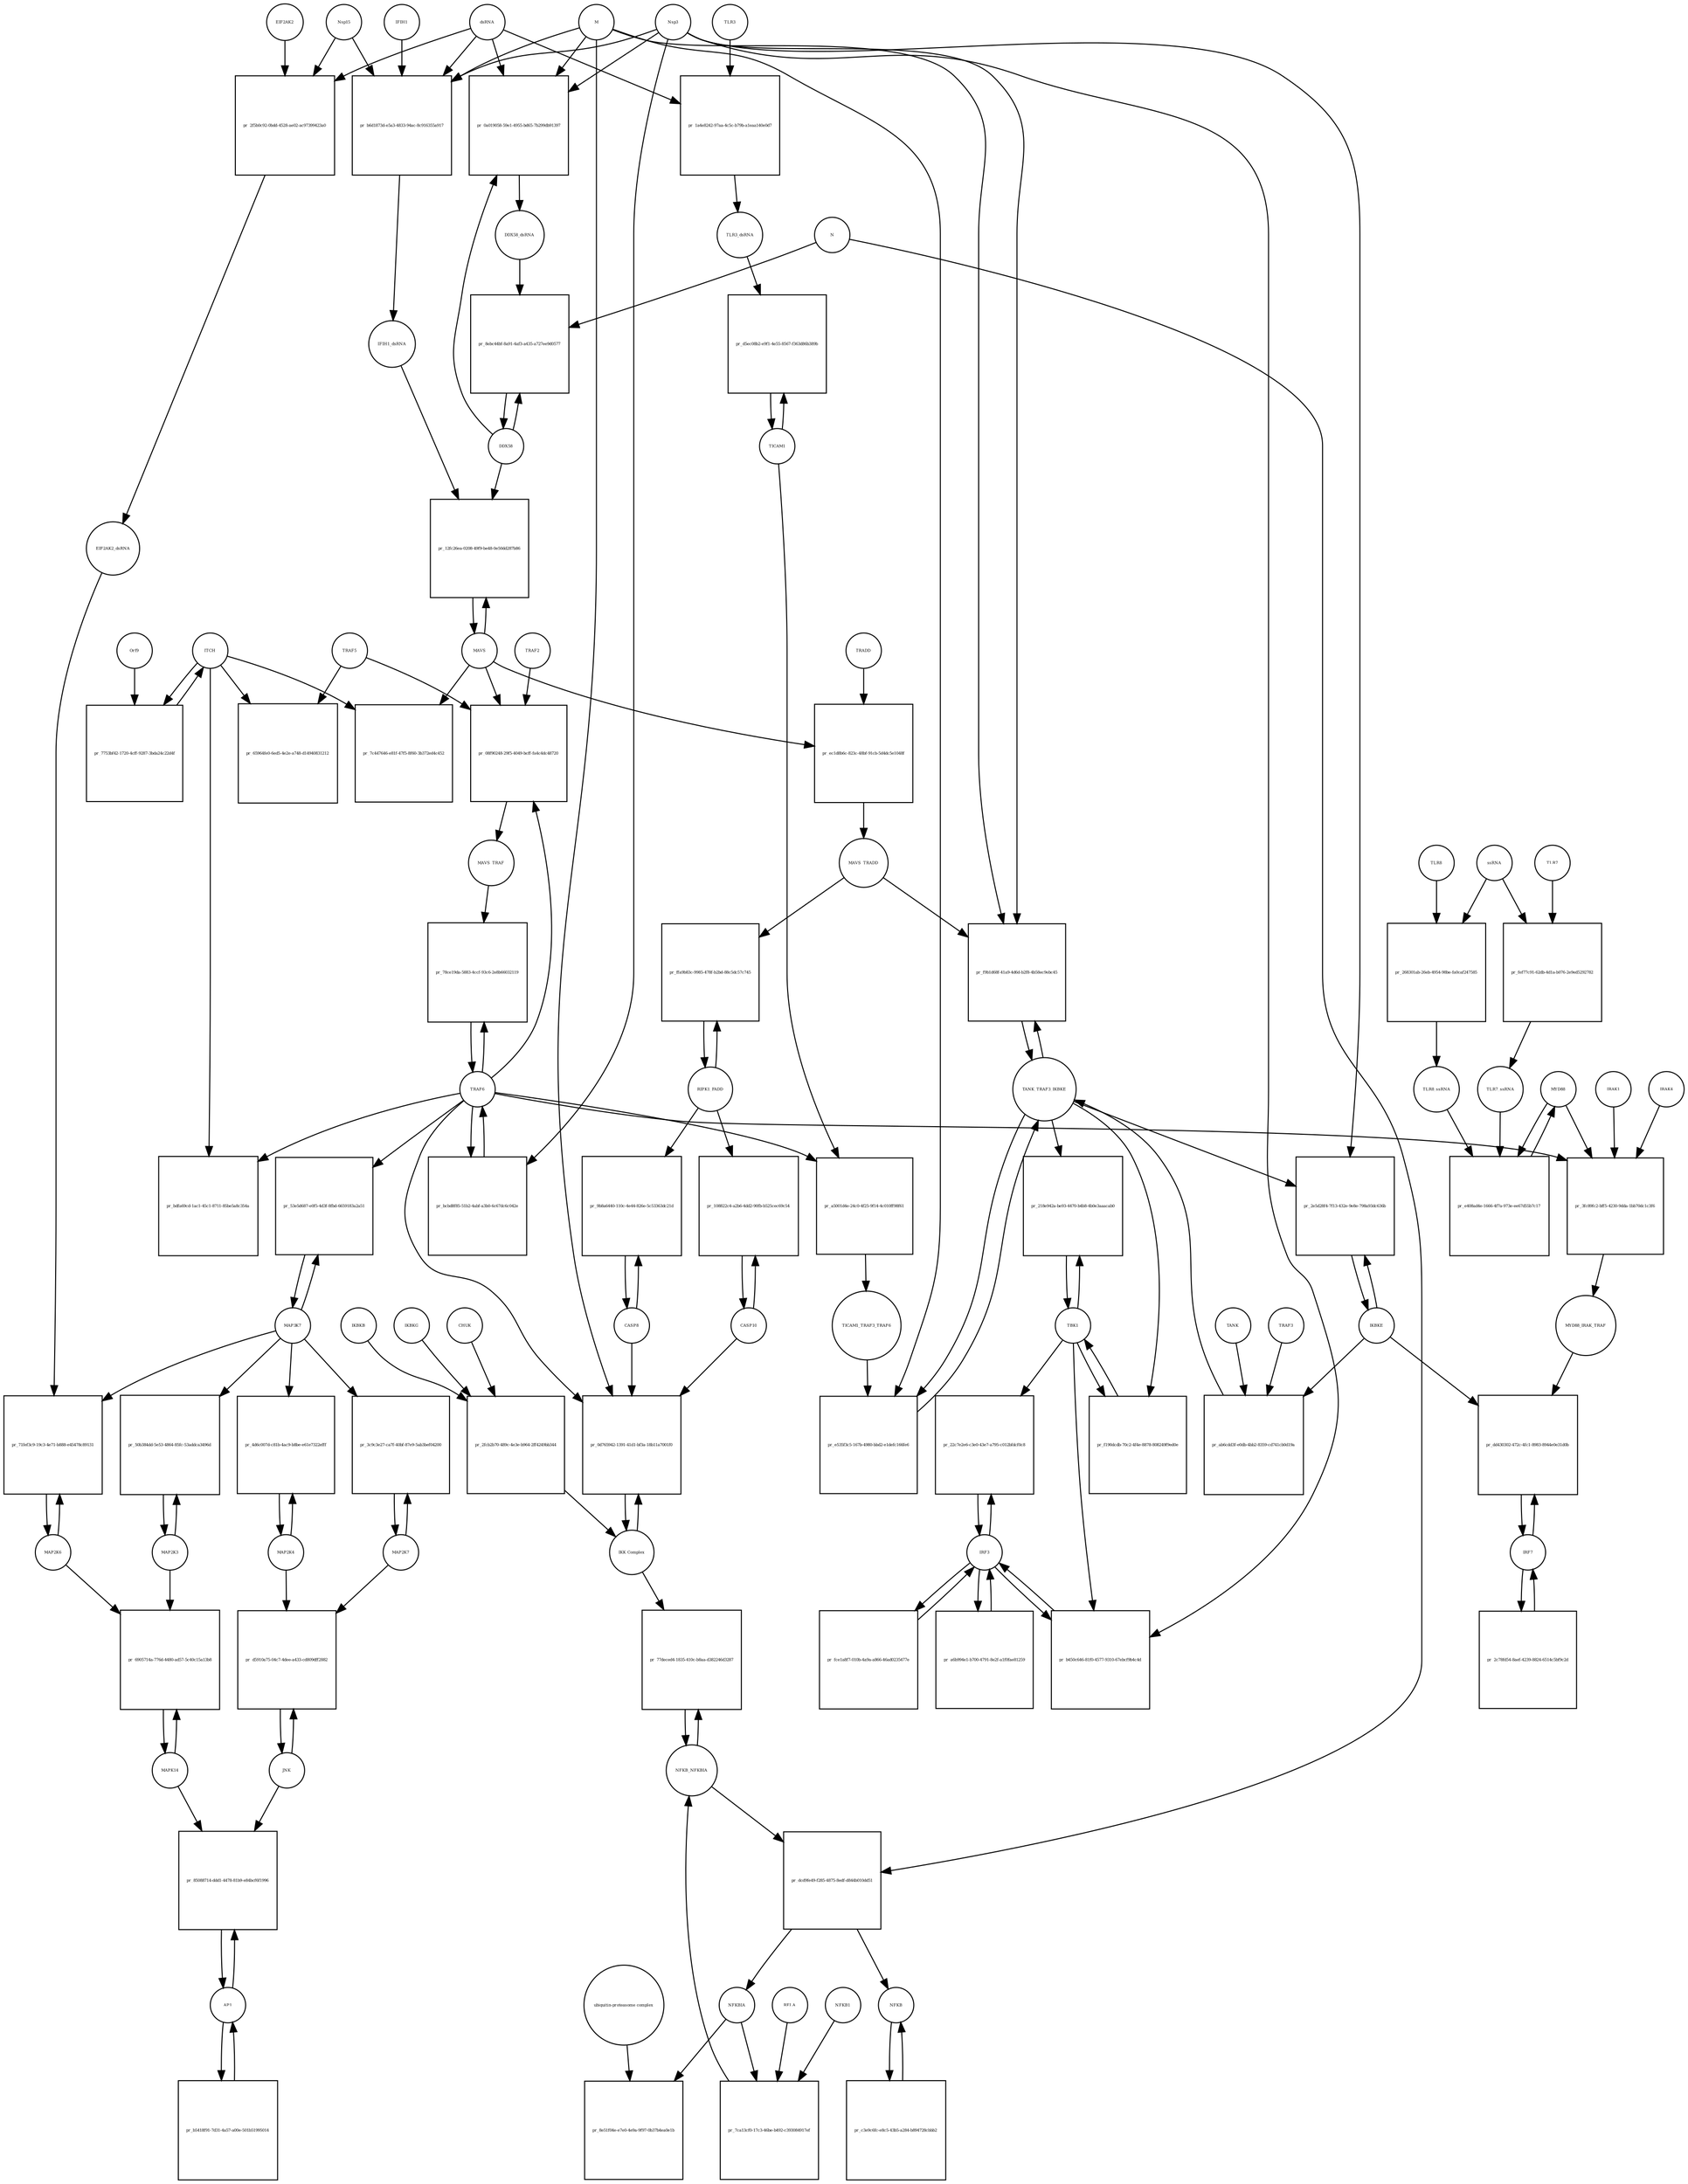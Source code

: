 strict digraph  {
dsRNA [annotation="", bipartite=0, cls="nucleic acid feature", fontsize=4, label=dsRNA, shape=circle];
"pr_0a019058-59e1-4955-bd65-7b299db91397" [annotation="", bipartite=1, cls=process, fontsize=4, label="pr_0a019058-59e1-4955-bd65-7b299db91397", shape=square];
DDX58_dsRNA [annotation="", bipartite=0, cls=complex, fontsize=4, label=DDX58_dsRNA, shape=circle];
M [annotation=urn_miriam_ncbiprotein_1796318601, bipartite=0, cls=macromolecule, fontsize=4, label=M, shape=circle];
Nsp3 [annotation=urn_miriam_ncbiprotein_1802476807, bipartite=0, cls=macromolecule, fontsize=4, label=Nsp3, shape=circle];
DDX58 [annotation=urn_miriam_hgnc_19102, bipartite=0, cls=macromolecule, fontsize=4, label=DDX58, shape=circle];
"pr_b6d1873d-e5a3-4833-94ac-8c916355a917" [annotation="", bipartite=1, cls=process, fontsize=4, label="pr_b6d1873d-e5a3-4833-94ac-8c916355a917", shape=square];
IFIH1_dsRNA [annotation="", bipartite=0, cls=complex, fontsize=4, label=IFIH1_dsRNA, shape=circle];
Nsp15 [annotation=urn_miriam_ncbiprotein_1802476818, bipartite=0, cls=macromolecule, fontsize=4, label=Nsp15, shape=circle];
IFIH1 [annotation=urn_miriam_hgnc_18873, bipartite=0, cls=macromolecule, fontsize=4, label=IFIH1, shape=circle];
"pr_8ebc44bf-8a91-4af3-a435-a727ee9d0577" [annotation="", bipartite=1, cls=process, fontsize=4, label="pr_8ebc44bf-8a91-4af3-a435-a727ee9d0577", shape=square];
N [annotation=urn_miriam_ncbiprotein_1798174255, bipartite=0, cls=macromolecule, fontsize=4, label=N, shape=circle];
MAVS [annotation=urn_miriam_hgnc_29233, bipartite=0, cls="macromolecule multimer", fontsize=4, label=MAVS, shape=circle];
"pr_12fc26ea-0208-49f9-be48-0e50dd287b86" [annotation="", bipartite=1, cls=process, fontsize=4, label="pr_12fc26ea-0208-49f9-be48-0e50dd287b86", shape=square];
NFKBIA [annotation=urn_miriam_hgnc_7797, bipartite=0, cls=macromolecule, fontsize=4, label=NFKBIA, shape=circle];
"pr_8e51f04e-e7e0-4e9a-9f97-0b37b4ea0e1b" [annotation="", bipartite=1, cls=process, fontsize=4, label="pr_8e51f04e-e7e0-4e9a-9f97-0b37b4ea0e1b", shape=square];
"ubiquitin-proteasome complex" [annotation="", bipartite=0, cls=complex, fontsize=4, label="ubiquitin-proteasome complex", shape=circle];
IRF3 [annotation=urn_miriam_hgnc_6118, bipartite=0, cls=macromolecule, fontsize=4, label=IRF3, shape=circle];
"pr_22c7e2e6-c3e0-43e7-a795-c012bfdcf0c8" [annotation="", bipartite=1, cls=process, fontsize=4, label="pr_22c7e2e6-c3e0-43e7-a795-c012bfdcf0c8", shape=square];
TBK1 [annotation="", bipartite=0, cls=macromolecule, fontsize=4, label=TBK1, shape=circle];
"pr_b450c646-81f0-4577-9310-67ebcf9b4c4d" [annotation="", bipartite=1, cls=process, fontsize=4, label="pr_b450c646-81f0-4577-9310-67ebcf9b4c4d", shape=square];
IRF7 [annotation=urn_miriam_hgnc_6122, bipartite=0, cls="macromolecule multimer", fontsize=4, label=IRF7, shape=circle];
"pr_dd430302-472c-4fc1-8983-8944e0e31d0b" [annotation="", bipartite=1, cls=process, fontsize=4, label="pr_dd430302-472c-4fc1-8983-8944e0e31d0b", shape=square];
IKBKE [annotation=urn_miriam_hgnc_14552, bipartite=0, cls=macromolecule, fontsize=4, label=IKBKE, shape=circle];
MYD88_IRAK_TRAF [annotation="", bipartite=0, cls=complex, fontsize=4, label=MYD88_IRAK_TRAF, shape=circle];
TRAF6 [annotation=urn_miriam_hgnc_12036, bipartite=0, cls=macromolecule, fontsize=4, label=TRAF6, shape=circle];
"pr_78ce19da-5883-4ccf-93c6-2e8b66032119" [annotation="", bipartite=1, cls=process, fontsize=4, label="pr_78ce19da-5883-4ccf-93c6-2e8b66032119", shape=square];
MAVS_TRAF [annotation="", bipartite=0, cls=complex, fontsize=4, label=MAVS_TRAF, shape=circle];
"pr_7c447646-e81f-47f5-8f60-3b372ed4c452" [annotation="", bipartite=1, cls=process, fontsize=4, label="pr_7c447646-e81f-47f5-8f60-3b372ed4c452", shape=square];
ITCH [annotation="", bipartite=0, cls=macromolecule, fontsize=4, label=ITCH, shape=circle];
TRAF5 [annotation=urn_miriam_hgnc_12035, bipartite=0, cls=macromolecule, fontsize=4, label=TRAF5, shape=circle];
"pr_65964fe0-6ed5-4e2e-a748-d14940831212" [annotation="", bipartite=1, cls=process, fontsize=4, label="pr_65964fe0-6ed5-4e2e-a748-d14940831212", shape=square];
"pr_bdfa69cd-1ac1-45c1-8711-85be5a8c354a" [annotation="", bipartite=1, cls=process, fontsize=4, label="pr_bdfa69cd-1ac1-45c1-8711-85be5a8c354a", shape=square];
TICAM1 [annotation=urn_miriam_hgnc_18348, bipartite=0, cls=macromolecule, fontsize=4, label=TICAM1, shape=circle];
"pr_d5ec08b2-e9f1-4e55-8567-f363d86b389b" [annotation="", bipartite=1, cls=process, fontsize=4, label="pr_d5ec08b2-e9f1-4e55-8567-f363d86b389b", shape=square];
TLR3_dsRNA [annotation="", bipartite=0, cls=complex, fontsize=4, label=TLR3_dsRNA, shape=circle];
TLR3 [annotation=urn_miriam_hgnc_11849, bipartite=0, cls="macromolecule multimer", fontsize=4, label=TLR3, shape=circle];
"pr_1a4e8242-97aa-4c5c-b79b-a1eaa140e0d7" [annotation="", bipartite=1, cls=process, fontsize=4, label="pr_1a4e8242-97aa-4c5c-b79b-a1eaa140e0d7", shape=square];
"pr_a5001d4e-24c0-4f25-9f14-4c010ff98f61" [annotation="", bipartite=1, cls=process, fontsize=4, label="pr_a5001d4e-24c0-4f25-9f14-4c010ff98f61", shape=square];
TICAM1_TRAF3_TRAF6 [annotation="", bipartite=0, cls=complex, fontsize=4, label=TICAM1_TRAF3_TRAF6, shape=circle];
TANK_TRAF3_IKBKE [annotation="", bipartite=0, cls=complex, fontsize=4, label=TANK_TRAF3_IKBKE, shape=circle];
"pr_e535f3c5-167b-4980-bbd2-e1defc166fe6" [annotation="", bipartite=1, cls=process, fontsize=4, label="pr_e535f3c5-167b-4980-bbd2-e1defc166fe6", shape=square];
"pr_218e942a-be93-4470-b4b8-4b0e3aaacab0" [annotation="", bipartite=1, cls=process, fontsize=4, label="pr_218e942a-be93-4470-b4b8-4b0e3aaacab0", shape=square];
"pr_2e5d28f4-7f13-432e-9e8e-798a93dc636b" [annotation="", bipartite=1, cls=process, fontsize=4, label="pr_2e5d28f4-7f13-432e-9e8e-798a93dc636b", shape=square];
MYD88 [annotation="", bipartite=0, cls=macromolecule, fontsize=4, label=MYD88, shape=circle];
"pr_3fc89fc2-bff5-4230-9dda-1bb70dc1c3f6" [annotation="", bipartite=1, cls=process, fontsize=4, label="pr_3fc89fc2-bff5-4230-9dda-1bb70dc1c3f6", shape=square];
IRAK1 [annotation=urn_miriam_hgnc_6112, bipartite=0, cls=macromolecule, fontsize=4, label=IRAK1, shape=circle];
IRAK4 [annotation=urn_miriam_hgnc_17967, bipartite=0, cls=macromolecule, fontsize=4, label=IRAK4, shape=circle];
TLR7 [annotation=urn_miriam_hgnc_15631, bipartite=0, cls=macromolecule, fontsize=4, label=TLR7, shape=circle];
"pr_fef77c91-62db-4d1a-b076-2e9ed5292782" [annotation="", bipartite=1, cls=process, fontsize=4, label="pr_fef77c91-62db-4d1a-b076-2e9ed5292782", shape=square];
TLR7_ssRNA [annotation="", bipartite=0, cls=complex, fontsize=4, label=TLR7_ssRNA, shape=circle];
ssRNA [annotation="", bipartite=0, cls="nucleic acid feature", fontsize=4, label=ssRNA, shape=circle];
TLR8 [annotation=urn_miriam_hgnc_15632, bipartite=0, cls=macromolecule, fontsize=4, label=TLR8, shape=circle];
"pr_268301ab-26eb-4954-98be-fa0caf247585" [annotation="", bipartite=1, cls=process, fontsize=4, label="pr_268301ab-26eb-4954-98be-fa0caf247585", shape=square];
TLR8_ssRNA [annotation="", bipartite=0, cls=complex, fontsize=4, label=TLR8_ssRNA, shape=circle];
"pr_e408ad4e-1666-4f7a-973e-ee67d55b7c17" [annotation="", bipartite=1, cls=process, fontsize=4, label="pr_e408ad4e-1666-4f7a-973e-ee67d55b7c17", shape=square];
MAP3K7 [annotation="", bipartite=0, cls=macromolecule, fontsize=4, label=MAP3K7, shape=circle];
"pr_53e5d687-e0f5-4d3f-8fbd-6659183a2a51" [annotation="", bipartite=1, cls=process, fontsize=4, label="pr_53e5d687-e0f5-4d3f-8fbd-6659183a2a51", shape=square];
TRAF2 [annotation=urn_miriam_hgnc_12032, bipartite=0, cls=macromolecule, fontsize=4, label=TRAF2, shape=circle];
"pr_08f90248-29f5-4049-bcff-fa4c4dc48720" [annotation="", bipartite=1, cls=process, fontsize=4, label="pr_08f90248-29f5-4049-bcff-fa4c4dc48720", shape=square];
"pr_7753bf42-1720-4cff-9287-3bda24c22d4f" [annotation="", bipartite=1, cls=process, fontsize=4, label="pr_7753bf42-1720-4cff-9287-3bda24c22d4f", shape=square];
Orf9 [annotation=urn_miriam_uniprot_P59636, bipartite=0, cls=macromolecule, fontsize=4, label=Orf9, shape=circle];
"pr_ec1d8b6c-823c-48bf-91cb-5d4dc5e1048f" [annotation="", bipartite=1, cls=process, fontsize=4, label="pr_ec1d8b6c-823c-48bf-91cb-5d4dc5e1048f", shape=square];
MAVS_TRADD [annotation="", bipartite=0, cls=complex, fontsize=4, label=MAVS_TRADD, shape=circle];
TRADD [annotation=urn_miriam_hgnc_12030, bipartite=0, cls=macromolecule, fontsize=4, label=TRADD, shape=circle];
"pr_bcbd8f85-51b2-4abf-a3b0-6c67dc6c042e" [annotation="", bipartite=1, cls=process, fontsize=4, label="pr_bcbd8f85-51b2-4abf-a3b0-6c67dc6c042e", shape=square];
AP1 [annotation="", bipartite=0, cls=complex, fontsize=4, label=AP1, shape=circle];
"pr_85088714-ddd1-4478-81b9-e84bcf6f1996" [annotation="", bipartite=1, cls=process, fontsize=4, label="pr_85088714-ddd1-4478-81b9-e84bcf6f1996", shape=square];
MAPK14 [annotation="", bipartite=0, cls=macromolecule, fontsize=4, label=MAPK14, shape=circle];
JNK [annotation="", bipartite=0, cls=complex, fontsize=4, label=JNK, shape=circle];
"pr_d5910a75-04c7-4dee-a433-cd809dff2882" [annotation="", bipartite=1, cls=process, fontsize=4, label="pr_d5910a75-04c7-4dee-a433-cd809dff2882", shape=square];
MAP2K7 [annotation="", bipartite=0, cls=macromolecule, fontsize=4, label=MAP2K7, shape=circle];
MAP2K4 [annotation="", bipartite=0, cls=macromolecule, fontsize=4, label=MAP2K4, shape=circle];
"pr_4d6c007d-c81b-4ac9-b8be-e61e7322efff" [annotation="", bipartite=1, cls=process, fontsize=4, label="pr_4d6c007d-c81b-4ac9-b8be-e61e7322efff", shape=square];
"pr_3c9c3e27-ca7f-40bf-87e9-5ab3bef04200" [annotation="", bipartite=1, cls=process, fontsize=4, label="pr_3c9c3e27-ca7f-40bf-87e9-5ab3bef04200", shape=square];
MAP2K3 [annotation="", bipartite=0, cls=macromolecule, fontsize=4, label=MAP2K3, shape=circle];
"pr_50b384dd-5e53-4864-85fc-53addca3496d" [annotation="", bipartite=1, cls=process, fontsize=4, label="pr_50b384dd-5e53-4864-85fc-53addca3496d", shape=square];
MAP2K6 [annotation="", bipartite=0, cls=macromolecule, fontsize=4, label=MAP2K6, shape=circle];
"pr_71fef3c9-19c3-4e71-b888-e45478c89131" [annotation="", bipartite=1, cls=process, fontsize=4, label="pr_71fef3c9-19c3-4e71-b888-e45478c89131", shape=square];
EIF2AK2_dsRNA [annotation="", bipartite=0, cls=complex, fontsize=4, label=EIF2AK2_dsRNA, shape=circle];
"pr_2f5b0c92-0bdd-4528-ae02-ac97399423a0" [annotation="", bipartite=1, cls=process, fontsize=4, label="pr_2f5b0c92-0bdd-4528-ae02-ac97399423a0", shape=square];
EIF2AK2 [annotation=urn_miriam_hgnc_9437, bipartite=0, cls=macromolecule, fontsize=4, label=EIF2AK2, shape=circle];
RIPK1_FADD [annotation="", bipartite=0, cls=complex, fontsize=4, label=RIPK1_FADD, shape=circle];
"pr_ffa9b83c-9985-478f-b2bd-88c5dc57c745" [annotation="", bipartite=1, cls=process, fontsize=4, label="pr_ffa9b83c-9985-478f-b2bd-88c5dc57c745", shape=square];
CASP8 [annotation="", bipartite=0, cls=macromolecule, fontsize=4, label=CASP8, shape=circle];
"pr_9b8a6440-110c-4e44-826e-5c53363dc21d" [annotation="", bipartite=1, cls=process, fontsize=4, label="pr_9b8a6440-110c-4e44-826e-5c53363dc21d", shape=square];
CASP10 [annotation="", bipartite=0, cls=macromolecule, fontsize=4, label=CASP10, shape=circle];
"pr_108822c4-a2b6-4dd2-90fb-b525cec69c54" [annotation="", bipartite=1, cls=process, fontsize=4, label="pr_108822c4-a2b6-4dd2-90fb-b525cec69c54", shape=square];
NFKB_NFKBIA [annotation="", bipartite=0, cls=complex, fontsize=4, label=NFKB_NFKBIA, shape=circle];
"pr_77deced4-1835-410c-b8aa-d382246d3287" [annotation="", bipartite=1, cls=process, fontsize=4, label="pr_77deced4-1835-410c-b8aa-d382246d3287", shape=square];
"IKK Complex" [annotation="", bipartite=0, cls=complex, fontsize=4, label="IKK Complex", shape=circle];
"pr_dcd9fe49-f285-4875-8edf-d844b010dd51" [annotation="", bipartite=1, cls=process, fontsize=4, label="pr_dcd9fe49-f285-4875-8edf-d844b010dd51", shape=square];
NFKB [annotation="", bipartite=0, cls=complex, fontsize=4, label=NFKB, shape=circle];
"pr_0d765942-1391-41d1-bf3a-18b11a7001f0" [annotation="", bipartite=1, cls=process, fontsize=4, label="pr_0d765942-1391-41d1-bf3a-18b11a7001f0", shape=square];
"pr_7ca13cf0-17c3-46be-b492-c393084917ef" [annotation="", bipartite=1, cls=process, fontsize=4, label="pr_7ca13cf0-17c3-46be-b492-c393084917ef", shape=square];
RELA [annotation="", bipartite=0, cls=macromolecule, fontsize=4, label=RELA, shape=circle];
NFKB1 [annotation="", bipartite=0, cls=macromolecule, fontsize=4, label=NFKB1, shape=circle];
IKBKG [annotation="", bipartite=0, cls=macromolecule, fontsize=4, label=IKBKG, shape=circle];
"pr_2fcb2b70-489c-4e3e-b964-2ff4249bb344" [annotation="", bipartite=1, cls=process, fontsize=4, label="pr_2fcb2b70-489c-4e3e-b964-2ff4249bb344", shape=square];
CHUK [annotation="", bipartite=0, cls=macromolecule, fontsize=4, label=CHUK, shape=circle];
IKBKB [annotation="", bipartite=0, cls=macromolecule, fontsize=4, label=IKBKB, shape=circle];
"pr_f9b1d68f-41a9-4d6d-b2f8-4b58ec9ebc45" [annotation="", bipartite=1, cls=process, fontsize=4, label="pr_f9b1d68f-41a9-4d6d-b2f8-4b58ec9ebc45", shape=square];
"pr_f190dcdb-70c2-4f4e-8878-808249f9ed0e" [annotation="", bipartite=1, cls=process, fontsize=4, label="pr_f190dcdb-70c2-4f4e-8878-808249f9ed0e", shape=square];
"pr_6905714a-776d-4480-ad57-5c40c15a13b8" [annotation="", bipartite=1, cls=process, fontsize=4, label="pr_6905714a-776d-4480-ad57-5c40c15a13b8", shape=square];
TRAF3 [annotation="", bipartite=0, cls=macromolecule, fontsize=4, label=TRAF3, shape=circle];
"pr_ab6cdd3f-e0db-4bb2-8359-cd741cb0d19a" [annotation="", bipartite=1, cls=process, fontsize=4, label="pr_ab6cdd3f-e0db-4bb2-8359-cd741cb0d19a", shape=square];
TANK [annotation="", bipartite=0, cls=macromolecule, fontsize=4, label=TANK, shape=circle];
"pr_b5418f91-7d31-4a57-a00e-501b51995014" [annotation="", bipartite=1, cls=process, fontsize=4, label="pr_b5418f91-7d31-4a57-a00e-501b51995014", shape=square];
"pr_2c78fd54-8aef-4239-8824-6514c5bf9c2d" [annotation="", bipartite=1, cls=process, fontsize=4, label="pr_2c78fd54-8aef-4239-8824-6514c5bf9c2d", shape=square];
"pr_fce1a8f7-010b-4a9a-a866-46ad0235477e" [annotation="", bipartite=1, cls=process, fontsize=4, label="pr_fce1a8f7-010b-4a9a-a866-46ad0235477e", shape=square];
"pr_c3e9c6fc-e8c5-43b5-a284-b894728cbbb2" [annotation="", bipartite=1, cls=process, fontsize=4, label="pr_c3e9c6fc-e8c5-43b5-a284-b894728cbbb2", shape=square];
"pr_a6b994e1-b700-4791-8e2f-a1f0fae81259" [annotation="", bipartite=1, cls=process, fontsize=4, label="pr_a6b994e1-b700-4791-8e2f-a1f0fae81259", shape=square];
dsRNA -> "pr_0a019058-59e1-4955-bd65-7b299db91397"  [annotation="", interaction_type=consumption];
dsRNA -> "pr_b6d1873d-e5a3-4833-94ac-8c916355a917"  [annotation="", interaction_type=consumption];
dsRNA -> "pr_1a4e8242-97aa-4c5c-b79b-a1eaa140e0d7"  [annotation="", interaction_type=consumption];
dsRNA -> "pr_2f5b0c92-0bdd-4528-ae02-ac97399423a0"  [annotation="", interaction_type=consumption];
"pr_0a019058-59e1-4955-bd65-7b299db91397" -> DDX58_dsRNA  [annotation="", interaction_type=production];
DDX58_dsRNA -> "pr_8ebc44bf-8a91-4af3-a435-a727ee9d0577"  [annotation="urn_miriam_pubmed_25581309|urn_miriam_pubmed_28148787|urn_miriam_taxonomy_694009", interaction_type=catalysis];
M -> "pr_0a019058-59e1-4955-bd65-7b299db91397"  [annotation="urn_miriam_pubmed_20303872|urn_miriam_pubmed_19380580|urn_miriam_pubmed_31226023|urn_miriam_taxonomy_694009", interaction_type=inhibition];
M -> "pr_b6d1873d-e5a3-4833-94ac-8c916355a917"  [annotation="urn_miriam_pubmed_28484023|urn_miriam_pubmed_19380580|urn_miriam_pubmed_31226023|urn_miriam_taxonomy_694009", interaction_type=inhibition];
M -> "pr_e535f3c5-167b-4980-bbd2-e1defc166fe6"  [annotation="urn_miriam_pubmed_19380580|urn_miriam_pubmed_19366914|urn_miriam_taxonomy_694009", interaction_type=inhibition];
M -> "pr_0d765942-1391-41d1-bf3a-18b11a7001f0"  [annotation="urn_miriam_pubmed_19366914|urn_miriam_pubmed_20303872|urn_miriam_pubmed_17705188|urn_miriam_pubmed_694009", interaction_type=inhibition];
M -> "pr_f9b1d68f-41a9-4d6d-b2f8-4b58ec9ebc45"  [annotation="urn_miriam_pubmed_19366914|urn_miriam_pubmed_27164085|urn_miriam_pubmed_19380580|urn_miriam_taxonomy_694009", interaction_type=inhibition];
Nsp3 -> "pr_0a019058-59e1-4955-bd65-7b299db91397"  [annotation="urn_miriam_pubmed_20303872|urn_miriam_pubmed_19380580|urn_miriam_pubmed_31226023|urn_miriam_taxonomy_694009", interaction_type=inhibition];
Nsp3 -> "pr_b6d1873d-e5a3-4833-94ac-8c916355a917"  [annotation="urn_miriam_pubmed_28484023|urn_miriam_pubmed_19380580|urn_miriam_pubmed_31226023|urn_miriam_taxonomy_694009", interaction_type=inhibition];
Nsp3 -> "pr_b450c646-81f0-4577-9310-67ebcf9b4c4d"  [annotation="urn_miriam_pubmed_17761676|urn_miriam_pubmed_31226023|urn_miriam_taxonomy_694009", interaction_type=inhibition];
Nsp3 -> "pr_2e5d28f4-7f13-432e-9e8e-798a93dc636b"  [annotation="urn_miriam_pubmed_20303872|urn_miriam_pubmed_31226023|urn_miriam_taxonomy_694009", interaction_type=inhibition];
Nsp3 -> "pr_bcbd8f85-51b2-4abf-a3b0-6c67dc6c042e"  [annotation="urn_miriam_pubmed_27164085|urn_miriam_taxonomy_694009", interaction_type=catalysis];
Nsp3 -> "pr_f9b1d68f-41a9-4d6d-b2f8-4b58ec9ebc45"  [annotation="urn_miriam_pubmed_19366914|urn_miriam_pubmed_27164085|urn_miriam_pubmed_19380580|urn_miriam_taxonomy_694009", interaction_type=inhibition];
DDX58 -> "pr_0a019058-59e1-4955-bd65-7b299db91397"  [annotation="", interaction_type=consumption];
DDX58 -> "pr_8ebc44bf-8a91-4af3-a435-a727ee9d0577"  [annotation="", interaction_type=consumption];
DDX58 -> "pr_12fc26ea-0208-49f9-be48-0e50dd287b86"  [annotation=urn_miriam_pubmed_25581309, interaction_type=catalysis];
"pr_b6d1873d-e5a3-4833-94ac-8c916355a917" -> IFIH1_dsRNA  [annotation="", interaction_type=production];
IFIH1_dsRNA -> "pr_12fc26ea-0208-49f9-be48-0e50dd287b86"  [annotation=urn_miriam_pubmed_25581309, interaction_type=catalysis];
Nsp15 -> "pr_b6d1873d-e5a3-4833-94ac-8c916355a917"  [annotation="urn_miriam_pubmed_28484023|urn_miriam_pubmed_19380580|urn_miriam_pubmed_31226023|urn_miriam_taxonomy_694009", interaction_type=inhibition];
Nsp15 -> "pr_2f5b0c92-0bdd-4528-ae02-ac97399423a0"  [annotation="urn_miriam_pubmed_28484023|urn_miriam_pubmed_19366914|urn_miriam_taxonomy_694009", interaction_type=inhibition];
IFIH1 -> "pr_b6d1873d-e5a3-4833-94ac-8c916355a917"  [annotation="", interaction_type=consumption];
"pr_8ebc44bf-8a91-4af3-a435-a727ee9d0577" -> DDX58  [annotation="", interaction_type=production];
N -> "pr_8ebc44bf-8a91-4af3-a435-a727ee9d0577"  [annotation="urn_miriam_pubmed_25581309|urn_miriam_pubmed_28148787|urn_miriam_taxonomy_694009", interaction_type=inhibition];
N -> "pr_dcd9fe49-f285-4875-8edf-d844b010dd51"  [annotation="urn_miriam_pubmed_16143815|urn_miriam_taxonomy_694009", interaction_type=stimulation];
MAVS -> "pr_12fc26ea-0208-49f9-be48-0e50dd287b86"  [annotation="", interaction_type=consumption];
MAVS -> "pr_7c447646-e81f-47f5-8f60-3b372ed4c452"  [annotation="", interaction_type=consumption];
MAVS -> "pr_08f90248-29f5-4049-bcff-fa4c4dc48720"  [annotation="", interaction_type=consumption];
MAVS -> "pr_ec1d8b6c-823c-48bf-91cb-5d4dc5e1048f"  [annotation="", interaction_type=consumption];
"pr_12fc26ea-0208-49f9-be48-0e50dd287b86" -> MAVS  [annotation="", interaction_type=production];
NFKBIA -> "pr_8e51f04e-e7e0-4e9a-9f97-0b37b4ea0e1b"  [annotation="", interaction_type=consumption];
NFKBIA -> "pr_7ca13cf0-17c3-46be-b492-c393084917ef"  [annotation="", interaction_type=consumption];
"ubiquitin-proteasome complex" -> "pr_8e51f04e-e7e0-4e9a-9f97-0b37b4ea0e1b"  [annotation=urn_miriam_pubmed_20303872, interaction_type=catalysis];
IRF3 -> "pr_22c7e2e6-c3e0-43e7-a795-c012bfdcf0c8"  [annotation="", interaction_type=consumption];
IRF3 -> "pr_b450c646-81f0-4577-9310-67ebcf9b4c4d"  [annotation="", interaction_type=consumption];
IRF3 -> "pr_fce1a8f7-010b-4a9a-a866-46ad0235477e"  [annotation="", interaction_type=consumption];
IRF3 -> "pr_a6b994e1-b700-4791-8e2f-a1f0fae81259"  [annotation="", interaction_type=consumption];
"pr_22c7e2e6-c3e0-43e7-a795-c012bfdcf0c8" -> IRF3  [annotation="", interaction_type=production];
TBK1 -> "pr_22c7e2e6-c3e0-43e7-a795-c012bfdcf0c8"  [annotation=urn_miriam_pubmed_25581309, interaction_type=catalysis];
TBK1 -> "pr_b450c646-81f0-4577-9310-67ebcf9b4c4d"  [annotation="urn_miriam_pubmed_17761676|urn_miriam_pubmed_31226023|urn_miriam_taxonomy_694009", interaction_type=catalysis];
TBK1 -> "pr_218e942a-be93-4470-b4b8-4b0e3aaacab0"  [annotation="", interaction_type=consumption];
TBK1 -> "pr_f190dcdb-70c2-4f4e-8878-808249f9ed0e"  [annotation="", interaction_type=consumption];
"pr_b450c646-81f0-4577-9310-67ebcf9b4c4d" -> IRF3  [annotation="", interaction_type=production];
IRF7 -> "pr_dd430302-472c-4fc1-8983-8944e0e31d0b"  [annotation="", interaction_type=consumption];
IRF7 -> "pr_2c78fd54-8aef-4239-8824-6514c5bf9c2d"  [annotation="", interaction_type=consumption];
"pr_dd430302-472c-4fc1-8983-8944e0e31d0b" -> IRF7  [annotation="", interaction_type=production];
IKBKE -> "pr_dd430302-472c-4fc1-8983-8944e0e31d0b"  [annotation=urn_miriam_pubmed_20303872, interaction_type=catalysis];
IKBKE -> "pr_2e5d28f4-7f13-432e-9e8e-798a93dc636b"  [annotation="", interaction_type=consumption];
IKBKE -> "pr_ab6cdd3f-e0db-4bb2-8359-cd741cb0d19a"  [annotation="", interaction_type=consumption];
MYD88_IRAK_TRAF -> "pr_dd430302-472c-4fc1-8983-8944e0e31d0b"  [annotation=urn_miriam_pubmed_20303872, interaction_type=catalysis];
TRAF6 -> "pr_78ce19da-5883-4ccf-93c6-2e8b66032119"  [annotation="", interaction_type=consumption];
TRAF6 -> "pr_bdfa69cd-1ac1-45c1-8711-85be5a8c354a"  [annotation="", interaction_type=consumption];
TRAF6 -> "pr_a5001d4e-24c0-4f25-9f14-4c010ff98f61"  [annotation="", interaction_type=consumption];
TRAF6 -> "pr_3fc89fc2-bff5-4230-9dda-1bb70dc1c3f6"  [annotation="", interaction_type=consumption];
TRAF6 -> "pr_53e5d687-e0f5-4d3f-8fbd-6659183a2a51"  [annotation=urn_miriam_pubmed_19366914, interaction_type=stimulation];
TRAF6 -> "pr_08f90248-29f5-4049-bcff-fa4c4dc48720"  [annotation="", interaction_type=consumption];
TRAF6 -> "pr_bcbd8f85-51b2-4abf-a3b0-6c67dc6c042e"  [annotation="", interaction_type=consumption];
TRAF6 -> "pr_0d765942-1391-41d1-bf3a-18b11a7001f0"  [annotation="urn_miriam_pubmed_19366914|urn_miriam_pubmed_20303872|urn_miriam_pubmed_17705188|urn_miriam_pubmed_694009", interaction_type=stimulation];
"pr_78ce19da-5883-4ccf-93c6-2e8b66032119" -> TRAF6  [annotation="", interaction_type=production];
MAVS_TRAF -> "pr_78ce19da-5883-4ccf-93c6-2e8b66032119"  [annotation=urn_miriam_pubmed_19366914, interaction_type=catalysis];
ITCH -> "pr_7c447646-e81f-47f5-8f60-3b372ed4c452"  [annotation=urn_miriam_pubmed_25135833, interaction_type=catalysis];
ITCH -> "pr_65964fe0-6ed5-4e2e-a748-d14940831212"  [annotation=urn_miriam_pubmed_25135833, interaction_type=catalysis];
ITCH -> "pr_bdfa69cd-1ac1-45c1-8711-85be5a8c354a"  [annotation=urn_miriam_pubmed_25135833, interaction_type=catalysis];
ITCH -> "pr_7753bf42-1720-4cff-9287-3bda24c22d4f"  [annotation="", interaction_type=consumption];
TRAF5 -> "pr_65964fe0-6ed5-4e2e-a748-d14940831212"  [annotation="", interaction_type=consumption];
TRAF5 -> "pr_08f90248-29f5-4049-bcff-fa4c4dc48720"  [annotation="", interaction_type=consumption];
TICAM1 -> "pr_d5ec08b2-e9f1-4e55-8567-f363d86b389b"  [annotation="", interaction_type=consumption];
TICAM1 -> "pr_a5001d4e-24c0-4f25-9f14-4c010ff98f61"  [annotation="", interaction_type=consumption];
"pr_d5ec08b2-e9f1-4e55-8567-f363d86b389b" -> TICAM1  [annotation="", interaction_type=production];
TLR3_dsRNA -> "pr_d5ec08b2-e9f1-4e55-8567-f363d86b389b"  [annotation=urn_miriam_pubmed_20303872, interaction_type=stimulation];
TLR3 -> "pr_1a4e8242-97aa-4c5c-b79b-a1eaa140e0d7"  [annotation="", interaction_type=consumption];
"pr_1a4e8242-97aa-4c5c-b79b-a1eaa140e0d7" -> TLR3_dsRNA  [annotation="", interaction_type=production];
"pr_a5001d4e-24c0-4f25-9f14-4c010ff98f61" -> TICAM1_TRAF3_TRAF6  [annotation="", interaction_type=production];
TICAM1_TRAF3_TRAF6 -> "pr_e535f3c5-167b-4980-bbd2-e1defc166fe6"  [annotation="urn_miriam_pubmed_19380580|urn_miriam_pubmed_19366914|urn_miriam_taxonomy_694009", interaction_type=stimulation];
TANK_TRAF3_IKBKE -> "pr_e535f3c5-167b-4980-bbd2-e1defc166fe6"  [annotation="", interaction_type=consumption];
TANK_TRAF3_IKBKE -> "pr_218e942a-be93-4470-b4b8-4b0e3aaacab0"  [annotation=urn_miriam_pubmed_20303872, interaction_type=stimulation];
TANK_TRAF3_IKBKE -> "pr_2e5d28f4-7f13-432e-9e8e-798a93dc636b"  [annotation="urn_miriam_pubmed_20303872|urn_miriam_pubmed_31226023|urn_miriam_taxonomy_694009", interaction_type=stimulation];
TANK_TRAF3_IKBKE -> "pr_f9b1d68f-41a9-4d6d-b2f8-4b58ec9ebc45"  [annotation="", interaction_type=consumption];
TANK_TRAF3_IKBKE -> "pr_f190dcdb-70c2-4f4e-8878-808249f9ed0e"  [annotation=urn_miriam_pubmed_19366914, interaction_type=stimulation];
"pr_e535f3c5-167b-4980-bbd2-e1defc166fe6" -> TANK_TRAF3_IKBKE  [annotation="", interaction_type=production];
"pr_218e942a-be93-4470-b4b8-4b0e3aaacab0" -> TBK1  [annotation="", interaction_type=production];
"pr_2e5d28f4-7f13-432e-9e8e-798a93dc636b" -> IKBKE  [annotation="", interaction_type=production];
MYD88 -> "pr_3fc89fc2-bff5-4230-9dda-1bb70dc1c3f6"  [annotation="", interaction_type=consumption];
MYD88 -> "pr_e408ad4e-1666-4f7a-973e-ee67d55b7c17"  [annotation="", interaction_type=consumption];
"pr_3fc89fc2-bff5-4230-9dda-1bb70dc1c3f6" -> MYD88_IRAK_TRAF  [annotation="", interaction_type=production];
IRAK1 -> "pr_3fc89fc2-bff5-4230-9dda-1bb70dc1c3f6"  [annotation="", interaction_type=consumption];
IRAK4 -> "pr_3fc89fc2-bff5-4230-9dda-1bb70dc1c3f6"  [annotation="", interaction_type=consumption];
TLR7 -> "pr_fef77c91-62db-4d1a-b076-2e9ed5292782"  [annotation="", interaction_type=consumption];
"pr_fef77c91-62db-4d1a-b076-2e9ed5292782" -> TLR7_ssRNA  [annotation="", interaction_type=production];
TLR7_ssRNA -> "pr_e408ad4e-1666-4f7a-973e-ee67d55b7c17"  [annotation=urn_miriam_pubmed_19366914, interaction_type=stimulation];
ssRNA -> "pr_fef77c91-62db-4d1a-b076-2e9ed5292782"  [annotation="", interaction_type=consumption];
ssRNA -> "pr_268301ab-26eb-4954-98be-fa0caf247585"  [annotation="", interaction_type=consumption];
TLR8 -> "pr_268301ab-26eb-4954-98be-fa0caf247585"  [annotation="", interaction_type=consumption];
"pr_268301ab-26eb-4954-98be-fa0caf247585" -> TLR8_ssRNA  [annotation="", interaction_type=production];
TLR8_ssRNA -> "pr_e408ad4e-1666-4f7a-973e-ee67d55b7c17"  [annotation=urn_miriam_pubmed_19366914, interaction_type=stimulation];
"pr_e408ad4e-1666-4f7a-973e-ee67d55b7c17" -> MYD88  [annotation="", interaction_type=production];
MAP3K7 -> "pr_53e5d687-e0f5-4d3f-8fbd-6659183a2a51"  [annotation="", interaction_type=consumption];
MAP3K7 -> "pr_4d6c007d-c81b-4ac9-b8be-e61e7322efff"  [annotation=urn_miriam_pubmed_19366914, interaction_type=catalysis];
MAP3K7 -> "pr_3c9c3e27-ca7f-40bf-87e9-5ab3bef04200"  [annotation=urn_miriam_pubmed_19366914, interaction_type=catalysis];
MAP3K7 -> "pr_50b384dd-5e53-4864-85fc-53addca3496d"  [annotation=urn_miriam_pubmed_19366914, interaction_type=catalysis];
MAP3K7 -> "pr_71fef3c9-19c3-4e71-b888-e45478c89131"  [annotation=urn_miriam_pubmed_19366914, interaction_type=catalysis];
"pr_53e5d687-e0f5-4d3f-8fbd-6659183a2a51" -> MAP3K7  [annotation="", interaction_type=production];
TRAF2 -> "pr_08f90248-29f5-4049-bcff-fa4c4dc48720"  [annotation="", interaction_type=consumption];
"pr_08f90248-29f5-4049-bcff-fa4c4dc48720" -> MAVS_TRAF  [annotation="", interaction_type=production];
"pr_7753bf42-1720-4cff-9287-3bda24c22d4f" -> ITCH  [annotation="", interaction_type=production];
Orf9 -> "pr_7753bf42-1720-4cff-9287-3bda24c22d4f"  [annotation="urn_miriam_pubmed_25135833|urn_miriam_taxonomy_694009", interaction_type=stimulation];
"pr_ec1d8b6c-823c-48bf-91cb-5d4dc5e1048f" -> MAVS_TRADD  [annotation="", interaction_type=production];
MAVS_TRADD -> "pr_ffa9b83c-9985-478f-b2bd-88c5dc57c745"  [annotation=urn_miriam_pubmed_19366914, interaction_type=stimulation];
MAVS_TRADD -> "pr_f9b1d68f-41a9-4d6d-b2f8-4b58ec9ebc45"  [annotation="urn_miriam_pubmed_19366914|urn_miriam_pubmed_27164085|urn_miriam_pubmed_19380580|urn_miriam_taxonomy_694009", interaction_type=stimulation];
TRADD -> "pr_ec1d8b6c-823c-48bf-91cb-5d4dc5e1048f"  [annotation="", interaction_type=consumption];
"pr_bcbd8f85-51b2-4abf-a3b0-6c67dc6c042e" -> TRAF6  [annotation="", interaction_type=production];
AP1 -> "pr_85088714-ddd1-4478-81b9-e84bcf6f1996"  [annotation="", interaction_type=consumption];
AP1 -> "pr_b5418f91-7d31-4a57-a00e-501b51995014"  [annotation="", interaction_type=consumption];
"pr_85088714-ddd1-4478-81b9-e84bcf6f1996" -> AP1  [annotation="", interaction_type=production];
MAPK14 -> "pr_85088714-ddd1-4478-81b9-e84bcf6f1996"  [annotation=urn_miriam_pubmed_19366914, interaction_type=stimulation];
MAPK14 -> "pr_6905714a-776d-4480-ad57-5c40c15a13b8"  [annotation="", interaction_type=consumption];
JNK -> "pr_85088714-ddd1-4478-81b9-e84bcf6f1996"  [annotation=urn_miriam_pubmed_19366914, interaction_type=stimulation];
JNK -> "pr_d5910a75-04c7-4dee-a433-cd809dff2882"  [annotation="", interaction_type=consumption];
"pr_d5910a75-04c7-4dee-a433-cd809dff2882" -> JNK  [annotation="", interaction_type=production];
MAP2K7 -> "pr_d5910a75-04c7-4dee-a433-cd809dff2882"  [annotation=urn_miriam_pubmed_19366914, interaction_type=catalysis];
MAP2K7 -> "pr_3c9c3e27-ca7f-40bf-87e9-5ab3bef04200"  [annotation="", interaction_type=consumption];
MAP2K4 -> "pr_d5910a75-04c7-4dee-a433-cd809dff2882"  [annotation=urn_miriam_pubmed_19366914, interaction_type=catalysis];
MAP2K4 -> "pr_4d6c007d-c81b-4ac9-b8be-e61e7322efff"  [annotation="", interaction_type=consumption];
"pr_4d6c007d-c81b-4ac9-b8be-e61e7322efff" -> MAP2K4  [annotation="", interaction_type=production];
"pr_3c9c3e27-ca7f-40bf-87e9-5ab3bef04200" -> MAP2K7  [annotation="", interaction_type=production];
MAP2K3 -> "pr_50b384dd-5e53-4864-85fc-53addca3496d"  [annotation="", interaction_type=consumption];
MAP2K3 -> "pr_6905714a-776d-4480-ad57-5c40c15a13b8"  [annotation=urn_miriam_pubmed_19366914, interaction_type=catalysis];
"pr_50b384dd-5e53-4864-85fc-53addca3496d" -> MAP2K3  [annotation="", interaction_type=production];
MAP2K6 -> "pr_71fef3c9-19c3-4e71-b888-e45478c89131"  [annotation="", interaction_type=consumption];
MAP2K6 -> "pr_6905714a-776d-4480-ad57-5c40c15a13b8"  [annotation=urn_miriam_pubmed_19366914, interaction_type=catalysis];
"pr_71fef3c9-19c3-4e71-b888-e45478c89131" -> MAP2K6  [annotation="", interaction_type=production];
EIF2AK2_dsRNA -> "pr_71fef3c9-19c3-4e71-b888-e45478c89131"  [annotation=urn_miriam_pubmed_19366914, interaction_type=stimulation];
"pr_2f5b0c92-0bdd-4528-ae02-ac97399423a0" -> EIF2AK2_dsRNA  [annotation="", interaction_type=production];
EIF2AK2 -> "pr_2f5b0c92-0bdd-4528-ae02-ac97399423a0"  [annotation="", interaction_type=consumption];
RIPK1_FADD -> "pr_ffa9b83c-9985-478f-b2bd-88c5dc57c745"  [annotation="", interaction_type=consumption];
RIPK1_FADD -> "pr_9b8a6440-110c-4e44-826e-5c53363dc21d"  [annotation=urn_miriam_pubmed_19366914, interaction_type=stimulation];
RIPK1_FADD -> "pr_108822c4-a2b6-4dd2-90fb-b525cec69c54"  [annotation=urn_miriam_pubmed_20303872, interaction_type=stimulation];
"pr_ffa9b83c-9985-478f-b2bd-88c5dc57c745" -> RIPK1_FADD  [annotation="", interaction_type=production];
CASP8 -> "pr_9b8a6440-110c-4e44-826e-5c53363dc21d"  [annotation="", interaction_type=consumption];
CASP8 -> "pr_0d765942-1391-41d1-bf3a-18b11a7001f0"  [annotation="urn_miriam_pubmed_19366914|urn_miriam_pubmed_20303872|urn_miriam_pubmed_17705188|urn_miriam_pubmed_694009", interaction_type=stimulation];
"pr_9b8a6440-110c-4e44-826e-5c53363dc21d" -> CASP8  [annotation="", interaction_type=production];
CASP10 -> "pr_108822c4-a2b6-4dd2-90fb-b525cec69c54"  [annotation="", interaction_type=consumption];
CASP10 -> "pr_0d765942-1391-41d1-bf3a-18b11a7001f0"  [annotation="urn_miriam_pubmed_19366914|urn_miriam_pubmed_20303872|urn_miriam_pubmed_17705188|urn_miriam_pubmed_694009", interaction_type=stimulation];
"pr_108822c4-a2b6-4dd2-90fb-b525cec69c54" -> CASP10  [annotation="", interaction_type=production];
NFKB_NFKBIA -> "pr_77deced4-1835-410c-b8aa-d382246d3287"  [annotation="", interaction_type=consumption];
NFKB_NFKBIA -> "pr_dcd9fe49-f285-4875-8edf-d844b010dd51"  [annotation="", interaction_type=consumption];
"pr_77deced4-1835-410c-b8aa-d382246d3287" -> NFKB_NFKBIA  [annotation="", interaction_type=production];
"IKK Complex" -> "pr_77deced4-1835-410c-b8aa-d382246d3287"  [annotation=urn_miriam_pubmed_19366914, interaction_type=catalysis];
"IKK Complex" -> "pr_0d765942-1391-41d1-bf3a-18b11a7001f0"  [annotation="", interaction_type=consumption];
"pr_dcd9fe49-f285-4875-8edf-d844b010dd51" -> NFKB  [annotation="", interaction_type=production];
"pr_dcd9fe49-f285-4875-8edf-d844b010dd51" -> NFKBIA  [annotation="", interaction_type=production];
NFKB -> "pr_c3e9c6fc-e8c5-43b5-a284-b894728cbbb2"  [annotation="", interaction_type=consumption];
"pr_0d765942-1391-41d1-bf3a-18b11a7001f0" -> "IKK Complex"  [annotation="", interaction_type=production];
"pr_7ca13cf0-17c3-46be-b492-c393084917ef" -> NFKB_NFKBIA  [annotation="", interaction_type=production];
RELA -> "pr_7ca13cf0-17c3-46be-b492-c393084917ef"  [annotation="", interaction_type=consumption];
NFKB1 -> "pr_7ca13cf0-17c3-46be-b492-c393084917ef"  [annotation="", interaction_type=consumption];
IKBKG -> "pr_2fcb2b70-489c-4e3e-b964-2ff4249bb344"  [annotation="", interaction_type=consumption];
"pr_2fcb2b70-489c-4e3e-b964-2ff4249bb344" -> "IKK Complex"  [annotation="", interaction_type=production];
CHUK -> "pr_2fcb2b70-489c-4e3e-b964-2ff4249bb344"  [annotation="", interaction_type=consumption];
IKBKB -> "pr_2fcb2b70-489c-4e3e-b964-2ff4249bb344"  [annotation="", interaction_type=consumption];
"pr_f9b1d68f-41a9-4d6d-b2f8-4b58ec9ebc45" -> TANK_TRAF3_IKBKE  [annotation="", interaction_type=production];
"pr_f190dcdb-70c2-4f4e-8878-808249f9ed0e" -> TBK1  [annotation="", interaction_type=production];
"pr_6905714a-776d-4480-ad57-5c40c15a13b8" -> MAPK14  [annotation="", interaction_type=production];
TRAF3 -> "pr_ab6cdd3f-e0db-4bb2-8359-cd741cb0d19a"  [annotation="", interaction_type=consumption];
"pr_ab6cdd3f-e0db-4bb2-8359-cd741cb0d19a" -> TANK_TRAF3_IKBKE  [annotation="", interaction_type=production];
TANK -> "pr_ab6cdd3f-e0db-4bb2-8359-cd741cb0d19a"  [annotation="", interaction_type=consumption];
"pr_b5418f91-7d31-4a57-a00e-501b51995014" -> AP1  [annotation="", interaction_type=production];
"pr_2c78fd54-8aef-4239-8824-6514c5bf9c2d" -> IRF7  [annotation="", interaction_type=production];
"pr_fce1a8f7-010b-4a9a-a866-46ad0235477e" -> IRF3  [annotation="", interaction_type=production];
"pr_c3e9c6fc-e8c5-43b5-a284-b894728cbbb2" -> NFKB  [annotation="", interaction_type=production];
"pr_a6b994e1-b700-4791-8e2f-a1f0fae81259" -> IRF3  [annotation="", interaction_type=production];
}

